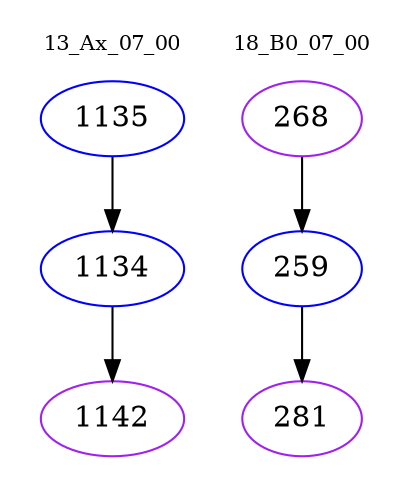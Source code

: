 digraph{
subgraph cluster_0 {
color = white
label = "13_Ax_07_00";
fontsize=10;
T0_1135 [label="1135", color="blue"]
T0_1135 -> T0_1134 [color="black"]
T0_1134 [label="1134", color="blue"]
T0_1134 -> T0_1142 [color="black"]
T0_1142 [label="1142", color="purple"]
}
subgraph cluster_1 {
color = white
label = "18_B0_07_00";
fontsize=10;
T1_268 [label="268", color="purple"]
T1_268 -> T1_259 [color="black"]
T1_259 [label="259", color="blue"]
T1_259 -> T1_281 [color="black"]
T1_281 [label="281", color="purple"]
}
}
